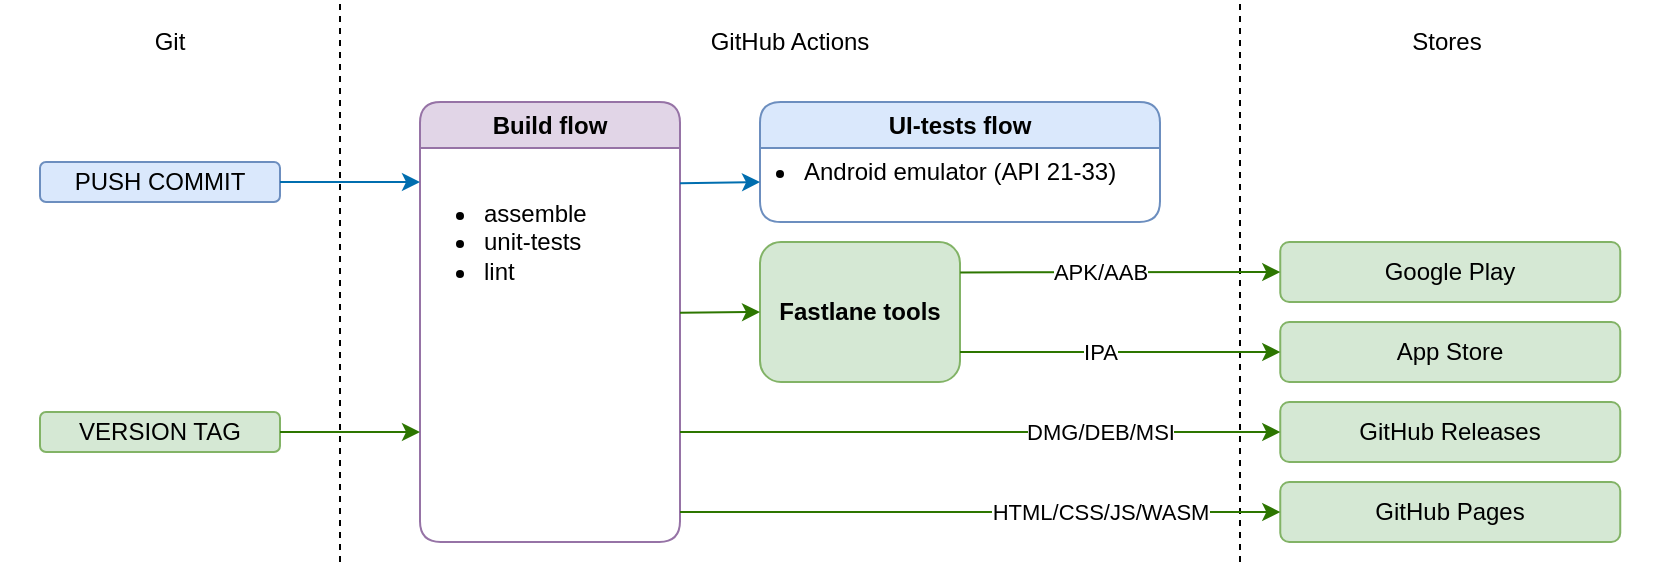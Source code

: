 <mxfile version="28.1.2">
  <diagram id="c9OGjYwoJQfdbJOcSm1U" name="Page-1">
    <mxGraphModel dx="847" dy="673" grid="1" gridSize="10" guides="1" tooltips="1" connect="1" arrows="1" fold="1" page="1" pageScale="1" pageWidth="827" pageHeight="1169" math="0" shadow="0">
      <root>
        <mxCell id="0" />
        <mxCell id="1" parent="0" />
        <mxCell id="A4N7E6QbsidLNVWY9CbN-1" value="" style="endArrow=none;dashed=1;html=1;rounded=0;" parent="1" edge="1">
          <mxGeometry width="50" height="50" relative="1" as="geometry">
            <mxPoint x="170" y="280" as="sourcePoint" />
            <mxPoint x="170" as="targetPoint" />
            <Array as="points">
              <mxPoint x="170" y="140" />
            </Array>
          </mxGeometry>
        </mxCell>
        <mxCell id="A4N7E6QbsidLNVWY9CbN-2" value="" style="endArrow=none;dashed=1;html=1;rounded=0;" parent="1" edge="1">
          <mxGeometry width="50" height="50" relative="1" as="geometry">
            <mxPoint x="620" y="280" as="sourcePoint" />
            <mxPoint x="620" as="targetPoint" />
            <Array as="points">
              <mxPoint x="620" y="140" />
            </Array>
          </mxGeometry>
        </mxCell>
        <mxCell id="A4N7E6QbsidLNVWY9CbN-4" value="GitHub Actions" style="text;html=1;strokeColor=none;fillColor=none;align=center;verticalAlign=middle;whiteSpace=wrap;rounded=0;" parent="1" vertex="1">
          <mxGeometry x="170" width="450" height="40" as="geometry" />
        </mxCell>
        <mxCell id="A4N7E6QbsidLNVWY9CbN-5" value="PUSH COMMIT" style="rounded=1;whiteSpace=wrap;html=1;fillColor=#dae8fc;strokeColor=#6c8ebf;" parent="1" vertex="1">
          <mxGeometry x="20" y="80" width="120" height="20" as="geometry" />
        </mxCell>
        <mxCell id="A4N7E6QbsidLNVWY9CbN-6" value="VERSION TAG" style="rounded=1;whiteSpace=wrap;html=1;fillColor=#d5e8d4;strokeColor=#82b366;" parent="1" vertex="1">
          <mxGeometry x="20" y="205" width="120" height="20" as="geometry" />
        </mxCell>
        <mxCell id="A4N7E6QbsidLNVWY9CbN-9" value="&lt;b&gt;Fastlane tools&lt;/b&gt;" style="rounded=1;whiteSpace=wrap;html=1;fillColor=#d5e8d4;strokeColor=#82b366;" parent="1" vertex="1">
          <mxGeometry x="380" y="120" width="100" height="70" as="geometry" />
        </mxCell>
        <mxCell id="A4N7E6QbsidLNVWY9CbN-10" value="Google Play" style="rounded=1;whiteSpace=wrap;html=1;fillColor=#d5e8d4;strokeColor=#82b366;" parent="1" vertex="1">
          <mxGeometry x="640.13" y="120" width="170" height="30" as="geometry" />
        </mxCell>
        <mxCell id="A4N7E6QbsidLNVWY9CbN-11" value="Stores" style="text;html=1;strokeColor=none;fillColor=none;align=center;verticalAlign=middle;whiteSpace=wrap;rounded=0;" parent="1" vertex="1">
          <mxGeometry x="620" width="207" height="40" as="geometry" />
        </mxCell>
        <mxCell id="A4N7E6QbsidLNVWY9CbN-12" value="Git" style="text;html=1;strokeColor=none;fillColor=none;align=center;verticalAlign=middle;whiteSpace=wrap;rounded=0;" parent="1" vertex="1">
          <mxGeometry width="170" height="40" as="geometry" />
        </mxCell>
        <mxCell id="A4N7E6QbsidLNVWY9CbN-13" value="App Store" style="rounded=1;whiteSpace=wrap;html=1;fillColor=#d5e8d4;strokeColor=#82b366;" parent="1" vertex="1">
          <mxGeometry x="640.13" y="160" width="170" height="30" as="geometry" />
        </mxCell>
        <mxCell id="A4N7E6QbsidLNVWY9CbN-14" value="&lt;div&gt;GitHub Releases&lt;/div&gt;" style="rounded=1;whiteSpace=wrap;html=1;fillColor=#d5e8d4;strokeColor=#82b366;" parent="1" vertex="1">
          <mxGeometry x="640.13" y="200" width="170" height="30" as="geometry" />
        </mxCell>
        <mxCell id="A4N7E6QbsidLNVWY9CbN-16" value="Build flow" style="swimlane;whiteSpace=wrap;html=1;rounded=1;fillColor=#e1d5e7;strokeColor=#9673a6;" parent="1" vertex="1">
          <mxGeometry x="210" y="50" width="130" height="220" as="geometry">
            <mxRectangle x="200" y="40" width="100" height="30" as="alternateBounds" />
          </mxGeometry>
        </mxCell>
        <mxCell id="A4N7E6QbsidLNVWY9CbN-18" value="&lt;ul&gt;&lt;li&gt;assemble&lt;/li&gt;&lt;li&gt;unit-tests&lt;/li&gt;&lt;li&gt;lint&lt;/li&gt;&lt;/ul&gt;" style="text;html=1;align=left;verticalAlign=middle;resizable=0;points=[];autosize=1;strokeColor=none;fillColor=none;" parent="A4N7E6QbsidLNVWY9CbN-16" vertex="1">
          <mxGeometry x="-10" y="30" width="110" height="80" as="geometry" />
        </mxCell>
        <mxCell id="A4N7E6QbsidLNVWY9CbN-17" value="UI-tests flow" style="swimlane;whiteSpace=wrap;html=1;rounded=1;fillColor=#dae8fc;strokeColor=#6c8ebf;" parent="1" vertex="1">
          <mxGeometry x="380" y="50" width="200" height="60" as="geometry" />
        </mxCell>
        <mxCell id="A4N7E6QbsidLNVWY9CbN-19" value="&lt;ul&gt;&lt;li&gt;Android emulator (API 21-33)&lt;/li&gt;&lt;/ul&gt;" style="text;html=1;align=left;verticalAlign=middle;resizable=0;points=[];autosize=1;strokeColor=none;fillColor=none;" parent="A4N7E6QbsidLNVWY9CbN-17" vertex="1">
          <mxGeometry x="-20" y="10" width="220" height="50" as="geometry" />
        </mxCell>
        <mxCell id="A4N7E6QbsidLNVWY9CbN-20" value="" style="endArrow=classic;html=1;rounded=0;exitX=1;exitY=0.5;exitDx=0;exitDy=0;fillColor=#1ba1e2;strokeColor=#006EAF;" parent="1" source="A4N7E6QbsidLNVWY9CbN-5" edge="1">
          <mxGeometry width="50" height="50" relative="1" as="geometry">
            <mxPoint x="390" y="190" as="sourcePoint" />
            <mxPoint x="210" y="90" as="targetPoint" />
          </mxGeometry>
        </mxCell>
        <mxCell id="A4N7E6QbsidLNVWY9CbN-23" value="" style="endArrow=classic;html=1;rounded=0;entryX=0.091;entryY=0.6;entryDx=0;entryDy=0;entryPerimeter=0;fillColor=#1ba1e2;strokeColor=#006EAF;" parent="1" target="A4N7E6QbsidLNVWY9CbN-19" edge="1">
          <mxGeometry width="50" height="50" relative="1" as="geometry">
            <mxPoint x="340" y="90.67" as="sourcePoint" />
            <mxPoint x="380" y="89.337" as="targetPoint" />
          </mxGeometry>
        </mxCell>
        <mxCell id="A4N7E6QbsidLNVWY9CbN-24" value="" style="endArrow=classic;html=1;rounded=0;exitX=1;exitY=0.5;exitDx=0;exitDy=0;fillColor=#60a917;strokeColor=#2D7600;" parent="1" source="A4N7E6QbsidLNVWY9CbN-6" edge="1">
          <mxGeometry width="50" height="50" relative="1" as="geometry">
            <mxPoint x="360" y="180" as="sourcePoint" />
            <mxPoint x="210" y="215" as="targetPoint" />
          </mxGeometry>
        </mxCell>
        <mxCell id="A4N7E6QbsidLNVWY9CbN-27" value="APK/AAB" style="endArrow=classic;html=1;rounded=0;entryX=0;entryY=0.5;entryDx=0;entryDy=0;exitX=1.001;exitY=0.217;exitDx=0;exitDy=0;exitPerimeter=0;fillColor=#60a917;strokeColor=#2D7600;" parent="1" source="A4N7E6QbsidLNVWY9CbN-9" target="A4N7E6QbsidLNVWY9CbN-10" edge="1">
          <mxGeometry x="-0.126" width="50" height="50" relative="1" as="geometry">
            <mxPoint x="510.0" y="135.51" as="sourcePoint" />
            <mxPoint x="500.13" y="210" as="targetPoint" />
            <mxPoint as="offset" />
          </mxGeometry>
        </mxCell>
        <mxCell id="A4N7E6QbsidLNVWY9CbN-28" value="IPA" style="endArrow=classic;html=1;rounded=0;entryX=0;entryY=0.5;entryDx=0;entryDy=0;exitX=1;exitY=0.786;exitDx=0;exitDy=0;exitPerimeter=0;fillColor=#60a917;strokeColor=#2D7600;" parent="1" source="A4N7E6QbsidLNVWY9CbN-9" target="A4N7E6QbsidLNVWY9CbN-13" edge="1">
          <mxGeometry x="-0.126" width="50" height="50" relative="1" as="geometry">
            <mxPoint x="510.13" y="175.0" as="sourcePoint" />
            <mxPoint x="620.13" y="180" as="targetPoint" />
            <mxPoint as="offset" />
          </mxGeometry>
        </mxCell>
        <mxCell id="A4N7E6QbsidLNVWY9CbN-29" value="DMG/DEB/MSI" style="endArrow=classic;html=1;rounded=0;entryX=0;entryY=0.5;entryDx=0;entryDy=0;fillColor=#60a917;strokeColor=#2D7600;" parent="1" target="A4N7E6QbsidLNVWY9CbN-14" edge="1">
          <mxGeometry x="0.399" width="50" height="50" relative="1" as="geometry">
            <mxPoint x="340" y="215" as="sourcePoint" />
            <mxPoint x="620.13" y="180" as="targetPoint" />
            <mxPoint as="offset" />
          </mxGeometry>
        </mxCell>
        <mxCell id="WBkICC-1wnigEGl-VGLT-1" value="" style="endArrow=classic;html=1;rounded=0;entryX=0;entryY=0.5;entryDx=0;entryDy=0;fillColor=#60a917;strokeColor=#2D7600;" edge="1" parent="1" target="A4N7E6QbsidLNVWY9CbN-9">
          <mxGeometry width="50" height="50" relative="1" as="geometry">
            <mxPoint x="340" y="155.33" as="sourcePoint" />
            <mxPoint x="400" y="154.66" as="targetPoint" />
          </mxGeometry>
        </mxCell>
        <mxCell id="WBkICC-1wnigEGl-VGLT-2" value="&lt;div&gt;GitHub Pages&lt;/div&gt;" style="rounded=1;whiteSpace=wrap;html=1;fillColor=#d5e8d4;strokeColor=#82b366;" vertex="1" parent="1">
          <mxGeometry x="640.13" y="240" width="170" height="30" as="geometry" />
        </mxCell>
        <mxCell id="WBkICC-1wnigEGl-VGLT-3" value="HTML/CSS/JS/WASM" style="endArrow=classic;html=1;rounded=0;entryX=0;entryY=0.5;entryDx=0;entryDy=0;fillColor=#60a917;strokeColor=#2D7600;" edge="1" target="WBkICC-1wnigEGl-VGLT-2" parent="1">
          <mxGeometry x="0.399" width="50" height="50" relative="1" as="geometry">
            <mxPoint x="340" y="255" as="sourcePoint" />
            <mxPoint x="620.13" y="220" as="targetPoint" />
            <mxPoint as="offset" />
          </mxGeometry>
        </mxCell>
      </root>
    </mxGraphModel>
  </diagram>
</mxfile>
